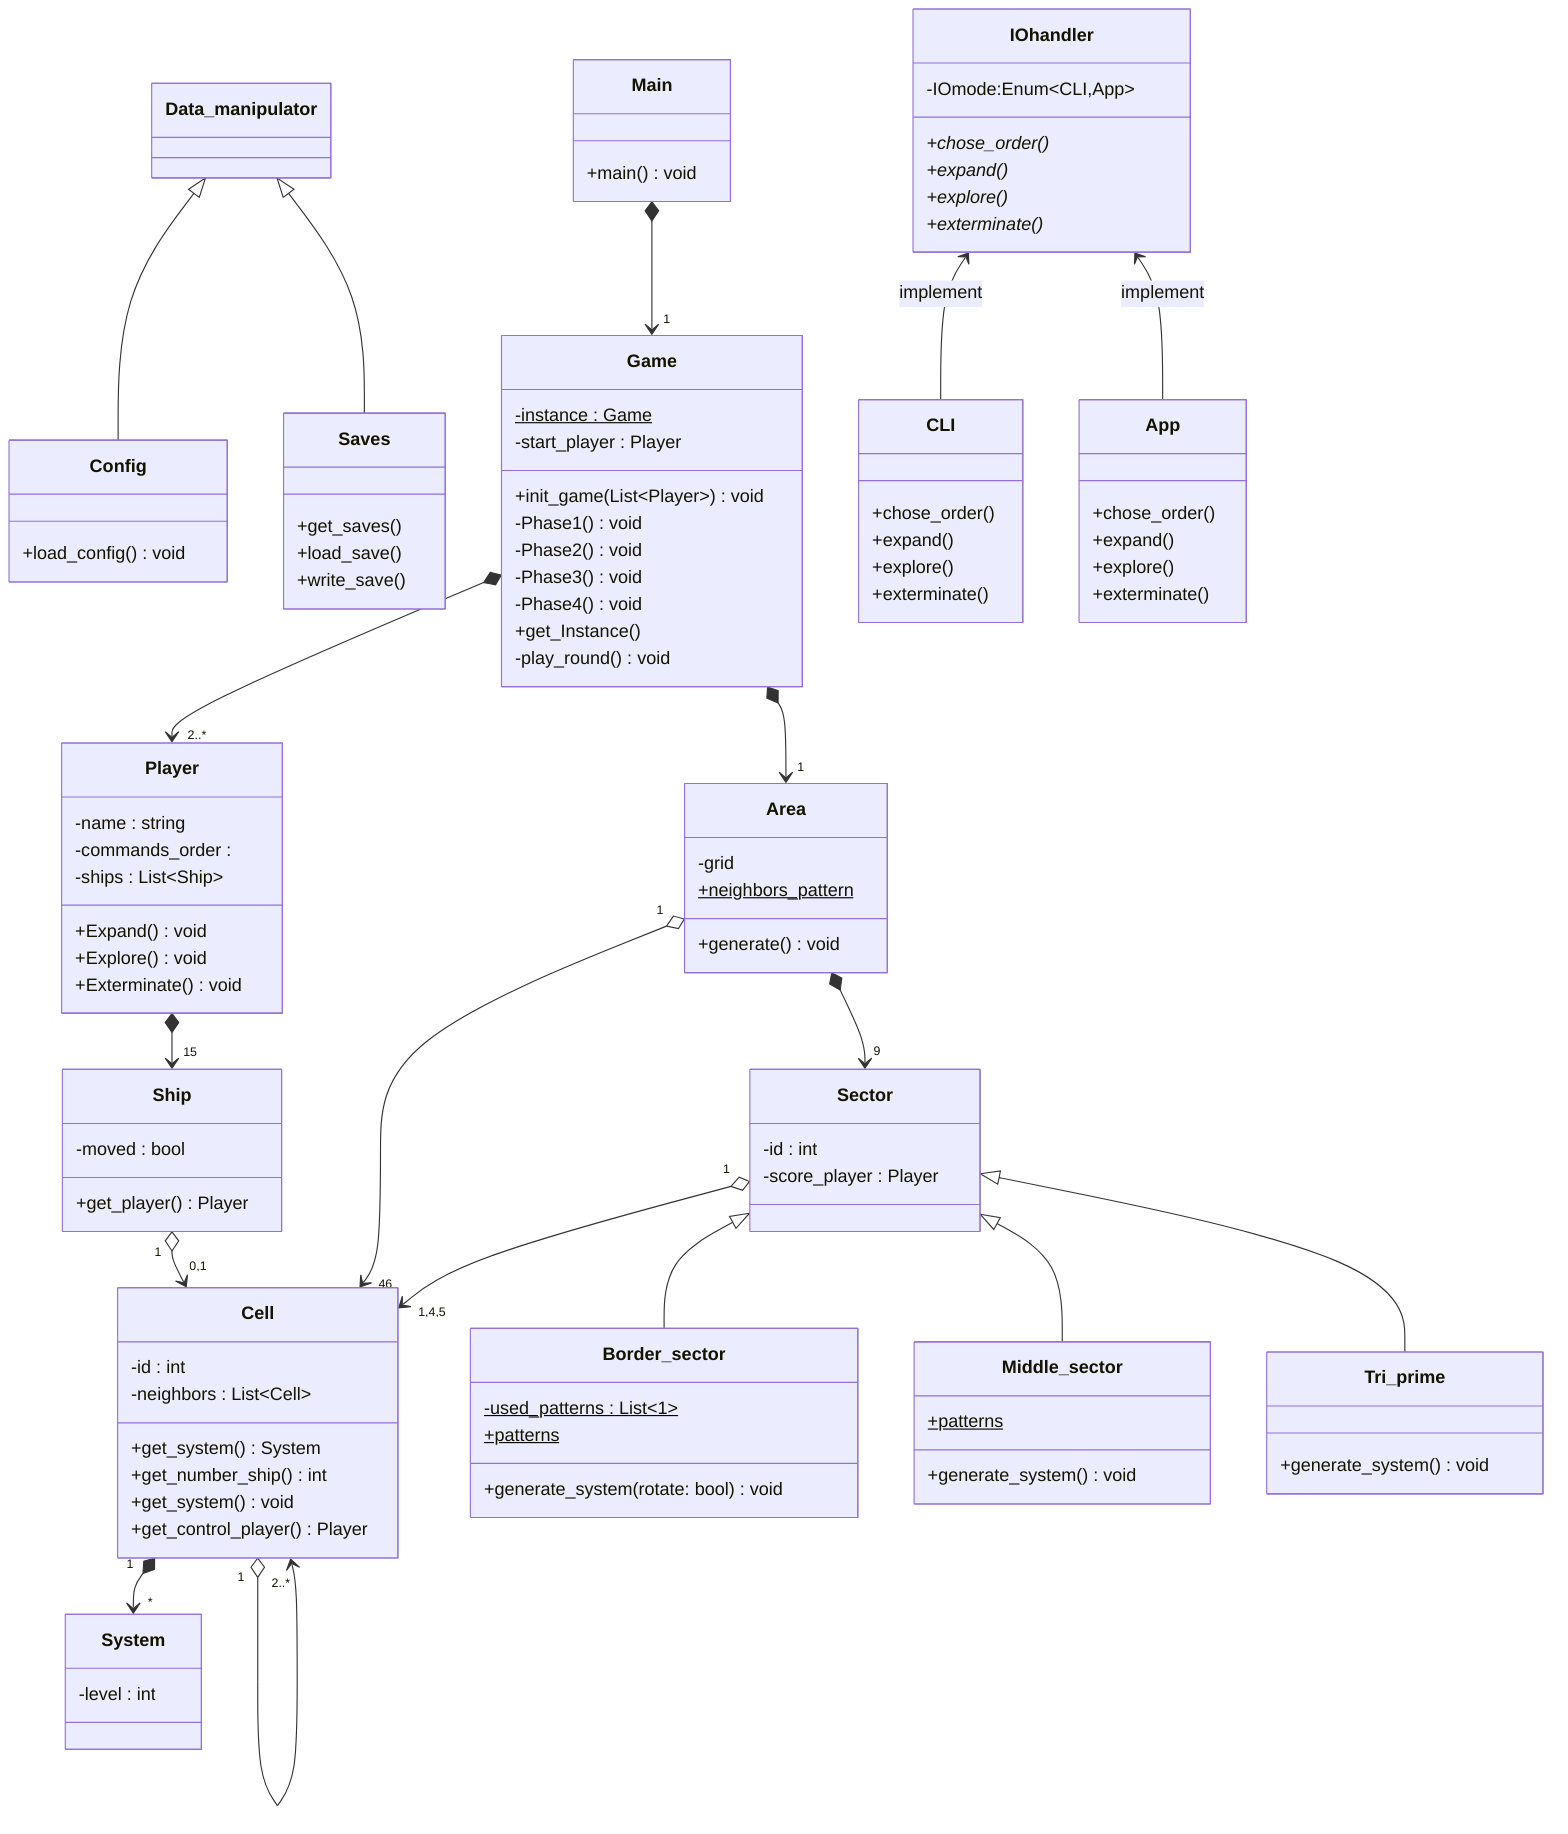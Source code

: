 classDiagram
    class Main {
        +main() void
    }
    class Data_manipulator {
    }
    class Config {
        +load_config() void
    }
    class Saves {
        +get_saves()
        +load_save()
        +write_save()
    }
    Data_manipulator <|-- Config
    Data_manipulator <|-- Saves

    class Game {
        +init_game(List~Player~) void
        -Phase1() void
        -Phase2() void
        -Phase3() void
        -Phase4() void
        %% phase 4 pour la phase de score
        +get_Instance()
        -instance : Game$
        -play_round() void
        -start_player : Player
    }
    class Player {
        -name : string
        -commands_order :
        %% je sais pas quoi mettre en type
        -ships : List~Ship~
        +Expand() void
        +Explore() void
        +Exterminate() void
    }
    class Area {
        -grid
        +neighbors_pattern$
        +generate() void
    }
    class Sector {
        -id : int
        -score_player : Player
    }
    class Border_sector {
        -used_patterns : List~1~$
        +patterns$
        +generate_system(rotate: bool) void
    }
    class Middle_sector {
        +patterns$
        +generate_system() void
        %% se rotate aléatoirement
    }
    class Tri_prime {
        +generate_system() void
    }
    class System {
        -level : int
    }
    class Ship {
        -moved : bool
        +get_player() Player
    }
    class Cell {
        -id : int
        -neighbors : List~Cell~
        +get_system() System
        +get_number_ship() int
        +get_system() void
        +get_control_player() Player
    }

    Game *--> "2..*" Player
    Game *--> "1" Area
    Main *--> "1" Game
    Area "1" o--> "46" Cell
    Sector "1" o--> "1,4,5" Cell
    Sector <|-- Border_sector
    Sector <|-- Middle_sector
    Sector <|-- Tri_prime
    Cell "1" *--> "*" System
    Player *--> "15" Ship
    Area *--> "9" Sector
    Ship "1" o--> "0,1" Cell
    Cell "1" o--> "2..*" Cell

    class IOhandler {
        -IOmode:Enum~CLI,App~
        +chose_order()*
        +expand()*
        +explore()*
        +exterminate()*
    }
    class CLI {
        +chose_order()
        +expand()
        +explore()
        +exterminate()
    }
    class App {
        +chose_order()
        +expand()
        +explore()
        +exterminate()
    }
    IOhandler <-- CLI : implement
    IOhandler <-- App : implement